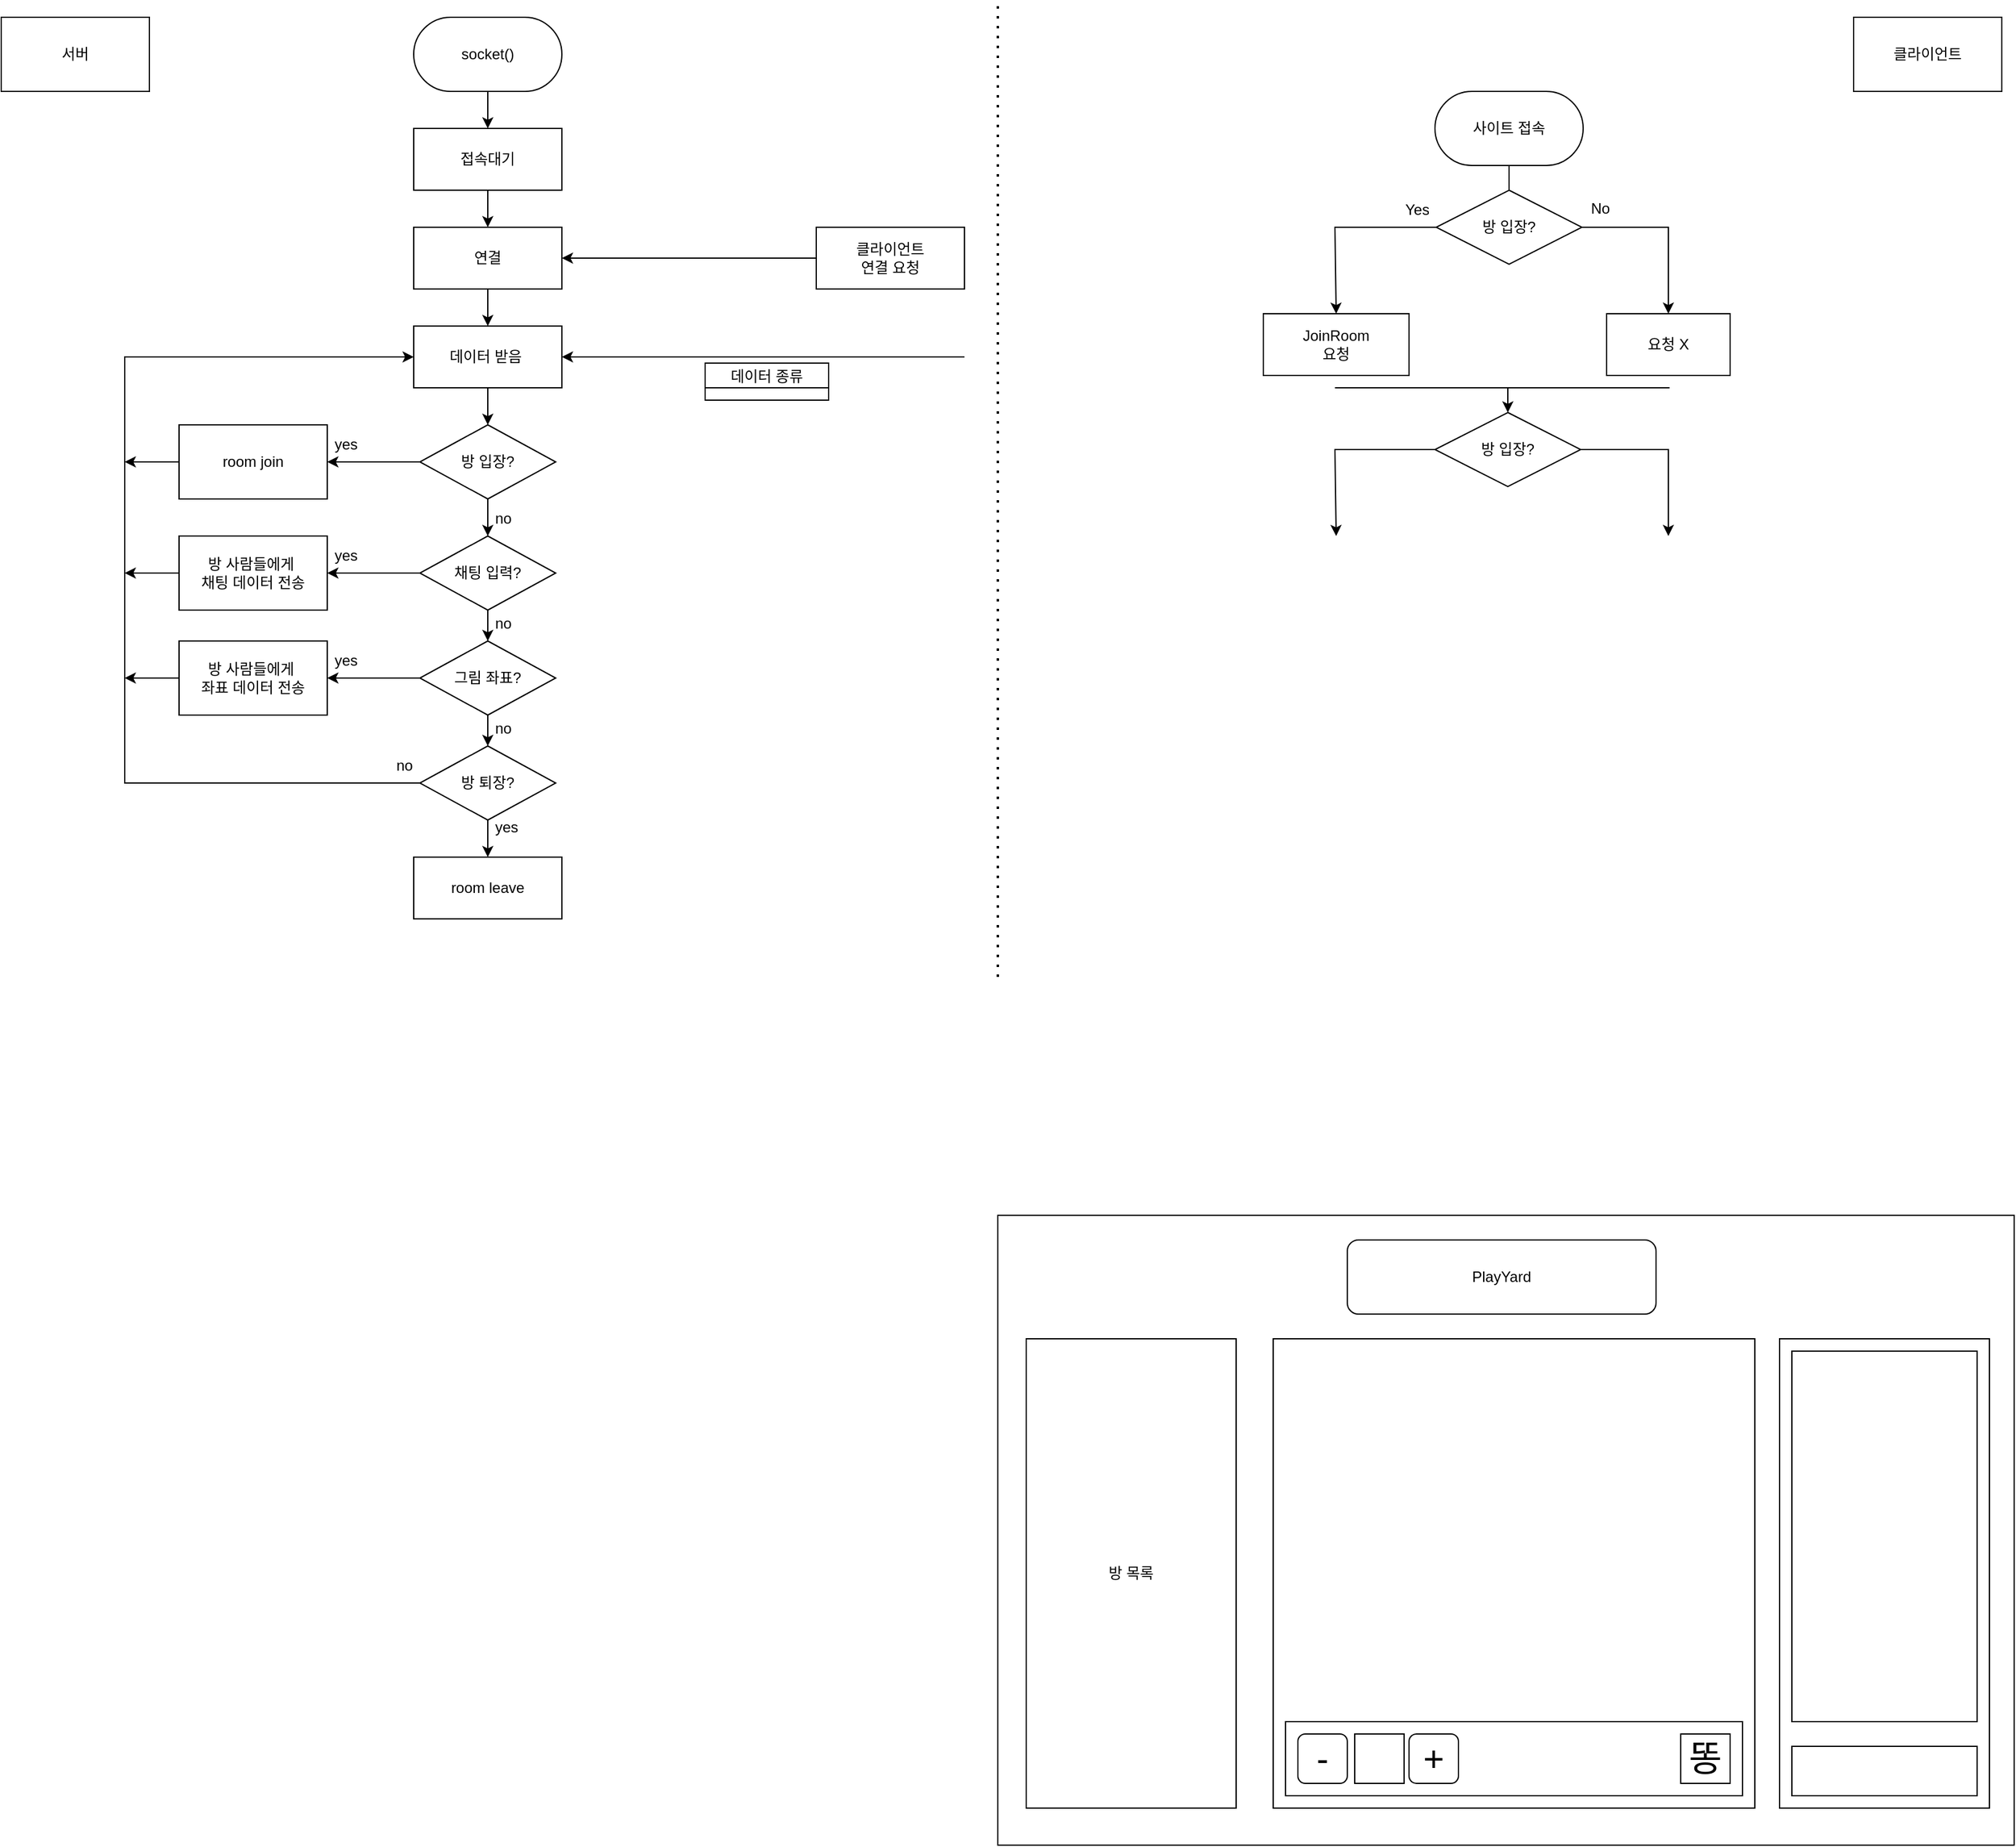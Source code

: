 <mxfile version="20.0.3" type="github">
  <diagram id="WoUSKYyLAS6QP5xmDLaz" name="Page-1">
    <mxGraphModel dx="1422" dy="762" grid="1" gridSize="10" guides="1" tooltips="1" connect="1" arrows="1" fold="1" page="1" pageScale="1" pageWidth="827" pageHeight="1169" math="0" shadow="0">
      <root>
        <mxCell id="0" />
        <mxCell id="1" parent="0" />
        <mxCell id="NI60vL5AaP7EO7W3eIKq-2" value="서버" style="rounded=0;whiteSpace=wrap;html=1;" parent="1" vertex="1">
          <mxGeometry x="20" y="20" width="120" height="60" as="geometry" />
        </mxCell>
        <mxCell id="NI60vL5AaP7EO7W3eIKq-3" value="클라이언트" style="rounded=0;whiteSpace=wrap;html=1;" parent="1" vertex="1">
          <mxGeometry x="1520" y="20" width="120" height="60" as="geometry" />
        </mxCell>
        <mxCell id="NI60vL5AaP7EO7W3eIKq-4" value="" style="endArrow=none;dashed=1;html=1;dashPattern=1 3;strokeWidth=2;rounded=0;" parent="1" edge="1">
          <mxGeometry width="50" height="50" relative="1" as="geometry">
            <mxPoint x="827" y="797" as="sourcePoint" />
            <mxPoint x="827" y="7" as="targetPoint" />
          </mxGeometry>
        </mxCell>
        <mxCell id="NI60vL5AaP7EO7W3eIKq-7" value="" style="rounded=0;whiteSpace=wrap;html=1;" parent="1" vertex="1">
          <mxGeometry x="827" y="990" width="823" height="510" as="geometry" />
        </mxCell>
        <mxCell id="NI60vL5AaP7EO7W3eIKq-8" value="" style="rounded=0;whiteSpace=wrap;html=1;" parent="1" vertex="1">
          <mxGeometry x="1050" y="1090" width="390" height="380" as="geometry" />
        </mxCell>
        <mxCell id="NI60vL5AaP7EO7W3eIKq-10" value="방 목록" style="rounded=0;whiteSpace=wrap;html=1;" parent="1" vertex="1">
          <mxGeometry x="850" y="1090" width="170" height="380" as="geometry" />
        </mxCell>
        <mxCell id="NI60vL5AaP7EO7W3eIKq-11" value="" style="rounded=0;whiteSpace=wrap;html=1;" parent="1" vertex="1">
          <mxGeometry x="1460" y="1090" width="170" height="380" as="geometry" />
        </mxCell>
        <mxCell id="NI60vL5AaP7EO7W3eIKq-12" value="PlayYard" style="rounded=1;whiteSpace=wrap;html=1;" parent="1" vertex="1">
          <mxGeometry x="1110" y="1010" width="250" height="60" as="geometry" />
        </mxCell>
        <mxCell id="NI60vL5AaP7EO7W3eIKq-13" value="" style="rounded=0;whiteSpace=wrap;html=1;" parent="1" vertex="1">
          <mxGeometry x="1060" y="1400" width="370" height="60" as="geometry" />
        </mxCell>
        <mxCell id="NI60vL5AaP7EO7W3eIKq-14" value="&lt;font style=&quot;font-size: 29px;&quot;&gt;-&lt;/font&gt;" style="rounded=1;whiteSpace=wrap;html=1;" parent="1" vertex="1">
          <mxGeometry x="1070" y="1410" width="40" height="40" as="geometry" />
        </mxCell>
        <mxCell id="NI60vL5AaP7EO7W3eIKq-15" value="&lt;font style=&quot;font-size: 29px;&quot;&gt;+&lt;/font&gt;" style="rounded=1;whiteSpace=wrap;html=1;" parent="1" vertex="1">
          <mxGeometry x="1160" y="1410" width="40" height="40" as="geometry" />
        </mxCell>
        <mxCell id="NI60vL5AaP7EO7W3eIKq-16" value="" style="whiteSpace=wrap;html=1;aspect=fixed;fontSize=29;" parent="1" vertex="1">
          <mxGeometry x="1116" y="1410" width="40" height="40" as="geometry" />
        </mxCell>
        <mxCell id="NI60vL5AaP7EO7W3eIKq-17" value="똥" style="whiteSpace=wrap;html=1;aspect=fixed;fontSize=29;" parent="1" vertex="1">
          <mxGeometry x="1380" y="1410" width="40" height="40" as="geometry" />
        </mxCell>
        <mxCell id="NI60vL5AaP7EO7W3eIKq-18" value="" style="rounded=0;whiteSpace=wrap;html=1;fontSize=29;" parent="1" vertex="1">
          <mxGeometry x="1470" y="1420" width="150" height="40" as="geometry" />
        </mxCell>
        <mxCell id="NI60vL5AaP7EO7W3eIKq-19" value="" style="rounded=0;whiteSpace=wrap;html=1;fontSize=29;" parent="1" vertex="1">
          <mxGeometry x="1470" y="1100" width="150" height="300" as="geometry" />
        </mxCell>
        <mxCell id="1nU0iJgryQsgc_WQuSYV-8" value="" style="edgeStyle=orthogonalEdgeStyle;rounded=0;orthogonalLoop=1;jettySize=auto;html=1;" parent="1" source="1nU0iJgryQsgc_WQuSYV-4" target="1nU0iJgryQsgc_WQuSYV-7" edge="1">
          <mxGeometry relative="1" as="geometry" />
        </mxCell>
        <mxCell id="eC7-E6hgbhm-13LzCk_F-1" value="사이트 접속" style="rounded=1;whiteSpace=wrap;html=1;arcSize=50;" parent="1" vertex="1">
          <mxGeometry x="1181" y="80" width="120" height="60" as="geometry" />
        </mxCell>
        <mxCell id="1nU0iJgryQsgc_WQuSYV-4" value="socket()" style="rounded=1;whiteSpace=wrap;html=1;arcSize=50;" parent="1" vertex="1">
          <mxGeometry x="354" y="20" width="120" height="60" as="geometry" />
        </mxCell>
        <mxCell id="eC7-E6hgbhm-13LzCk_F-4" value="" style="endArrow=none;html=1;rounded=0;entryX=0.5;entryY=1;entryDx=0;entryDy=0;" parent="1" target="eC7-E6hgbhm-13LzCk_F-1" edge="1">
          <mxGeometry width="50" height="50" relative="1" as="geometry">
            <mxPoint x="1241" y="160" as="sourcePoint" />
            <mxPoint x="1280" y="190" as="targetPoint" />
          </mxGeometry>
        </mxCell>
        <mxCell id="1nU0iJgryQsgc_WQuSYV-10" value="" style="edgeStyle=orthogonalEdgeStyle;rounded=0;orthogonalLoop=1;jettySize=auto;html=1;" parent="1" source="1nU0iJgryQsgc_WQuSYV-7" target="1nU0iJgryQsgc_WQuSYV-9" edge="1">
          <mxGeometry relative="1" as="geometry" />
        </mxCell>
        <mxCell id="eC7-E6hgbhm-13LzCk_F-7" value="방 입장?" style="rhombus;whiteSpace=wrap;html=1;" parent="1" vertex="1">
          <mxGeometry x="1182" y="160" width="118" height="60" as="geometry" />
        </mxCell>
        <mxCell id="1nU0iJgryQsgc_WQuSYV-7" value="접속대기" style="rounded=1;whiteSpace=wrap;html=1;arcSize=0;" parent="1" vertex="1">
          <mxGeometry x="354" y="110" width="120" height="50" as="geometry" />
        </mxCell>
        <mxCell id="eC7-E6hgbhm-13LzCk_F-8" value="" style="endArrow=classic;html=1;rounded=0;exitX=0;exitY=0.5;exitDx=0;exitDy=0;entryX=0.5;entryY=0;entryDx=0;entryDy=0;" parent="1" source="eC7-E6hgbhm-13LzCk_F-7" edge="1" target="eC7-E6hgbhm-13LzCk_F-11">
          <mxGeometry width="50" height="50" relative="1" as="geometry">
            <mxPoint x="1230" y="320" as="sourcePoint" />
            <mxPoint x="1240" y="260" as="targetPoint" />
            <Array as="points">
              <mxPoint x="1100" y="190" />
            </Array>
          </mxGeometry>
        </mxCell>
        <mxCell id="1nU0iJgryQsgc_WQuSYV-14" value="" style="edgeStyle=orthogonalEdgeStyle;rounded=0;orthogonalLoop=1;jettySize=auto;html=1;" parent="1" source="1nU0iJgryQsgc_WQuSYV-9" target="1nU0iJgryQsgc_WQuSYV-13" edge="1">
          <mxGeometry relative="1" as="geometry" />
        </mxCell>
        <mxCell id="1nU0iJgryQsgc_WQuSYV-9" value="연결" style="whiteSpace=wrap;html=1;rounded=1;arcSize=0;" parent="1" vertex="1">
          <mxGeometry x="354" y="190" width="120" height="50" as="geometry" />
        </mxCell>
        <mxCell id="eC7-E6hgbhm-13LzCk_F-11" value="JoinRoom&lt;br&gt;요청" style="rounded=0;whiteSpace=wrap;html=1;" parent="1" vertex="1">
          <mxGeometry x="1042" y="260" width="118" height="50" as="geometry" />
        </mxCell>
        <mxCell id="1nU0iJgryQsgc_WQuSYV-11" value="" style="endArrow=classic;html=1;rounded=0;entryX=1;entryY=0.5;entryDx=0;entryDy=0;" parent="1" target="1nU0iJgryQsgc_WQuSYV-9" edge="1">
          <mxGeometry width="50" height="50" relative="1" as="geometry">
            <mxPoint x="680" y="215" as="sourcePoint" />
            <mxPoint x="420" y="260" as="targetPoint" />
          </mxGeometry>
        </mxCell>
        <mxCell id="eC7-E6hgbhm-13LzCk_F-14" value="Yes" style="text;strokeColor=none;fillColor=none;align=left;verticalAlign=middle;spacingLeft=4;spacingRight=4;overflow=hidden;points=[[0,0.5],[1,0.5]];portConstraint=eastwest;rotatable=0;" parent="1" vertex="1">
          <mxGeometry x="1151" y="160" width="30" height="30" as="geometry" />
        </mxCell>
        <mxCell id="eC7-E6hgbhm-13LzCk_F-15" value="No" style="text;html=1;strokeColor=none;fillColor=none;align=center;verticalAlign=middle;whiteSpace=wrap;rounded=0;" parent="1" vertex="1">
          <mxGeometry x="1300" y="160" width="30" height="30" as="geometry" />
        </mxCell>
        <mxCell id="1nU0iJgryQsgc_WQuSYV-34" value="" style="edgeStyle=orthogonalEdgeStyle;rounded=0;orthogonalLoop=1;jettySize=auto;html=1;" parent="1" source="1nU0iJgryQsgc_WQuSYV-13" target="1nU0iJgryQsgc_WQuSYV-33" edge="1">
          <mxGeometry relative="1" as="geometry" />
        </mxCell>
        <mxCell id="1nU0iJgryQsgc_WQuSYV-13" value="데이터 받음&amp;nbsp;" style="whiteSpace=wrap;html=1;rounded=1;arcSize=0;" parent="1" vertex="1">
          <mxGeometry x="354" y="270" width="120" height="50" as="geometry" />
        </mxCell>
        <mxCell id="1nU0iJgryQsgc_WQuSYV-15" value="" style="endArrow=classic;html=1;rounded=0;entryX=1;entryY=0.5;entryDx=0;entryDy=0;" parent="1" target="1nU0iJgryQsgc_WQuSYV-13" edge="1">
          <mxGeometry width="50" height="50" relative="1" as="geometry">
            <mxPoint x="800" y="295" as="sourcePoint" />
            <mxPoint x="420" y="260" as="targetPoint" />
          </mxGeometry>
        </mxCell>
        <mxCell id="1nU0iJgryQsgc_WQuSYV-19" value="데이터 종류" style="swimlane;fontStyle=0;childLayout=stackLayout;horizontal=1;startSize=20;horizontalStack=0;resizeParent=1;resizeParentMax=0;resizeLast=0;collapsible=1;marginBottom=0;" parent="1" vertex="1" collapsed="1">
          <mxGeometry x="590" y="300" width="100" height="30" as="geometry">
            <mxRectangle x="590" y="300" width="140" height="140" as="alternateBounds" />
          </mxGeometry>
        </mxCell>
        <mxCell id="1nU0iJgryQsgc_WQuSYV-20" value="방 입장 " style="text;strokeColor=none;fillColor=none;align=left;verticalAlign=middle;spacingLeft=4;spacingRight=4;overflow=hidden;points=[[0,0.5],[1,0.5]];portConstraint=eastwest;rotatable=0;" parent="1nU0iJgryQsgc_WQuSYV-19" vertex="1">
          <mxGeometry y="20" width="140" height="30" as="geometry" />
        </mxCell>
        <mxCell id="1nU0iJgryQsgc_WQuSYV-21" value="채팅 입력" style="text;strokeColor=none;fillColor=none;align=left;verticalAlign=middle;spacingLeft=4;spacingRight=4;overflow=hidden;points=[[0,0.5],[1,0.5]];portConstraint=eastwest;rotatable=0;" parent="1nU0iJgryQsgc_WQuSYV-19" vertex="1">
          <mxGeometry y="50" width="140" height="30" as="geometry" />
        </mxCell>
        <mxCell id="1nU0iJgryQsgc_WQuSYV-22" value="그림 좌표" style="text;strokeColor=none;fillColor=none;align=left;verticalAlign=middle;spacingLeft=4;spacingRight=4;overflow=hidden;points=[[0,0.5],[1,0.5]];portConstraint=eastwest;rotatable=0;" parent="1nU0iJgryQsgc_WQuSYV-19" vertex="1">
          <mxGeometry y="80" width="140" height="30" as="geometry" />
        </mxCell>
        <mxCell id="1nU0iJgryQsgc_WQuSYV-29" value="방 퇴장" style="text;strokeColor=none;fillColor=none;align=left;verticalAlign=middle;spacingLeft=4;spacingRight=4;overflow=hidden;points=[[0,0.5],[1,0.5]];portConstraint=eastwest;rotatable=0;" parent="1nU0iJgryQsgc_WQuSYV-19" vertex="1">
          <mxGeometry y="110" width="140" height="30" as="geometry" />
        </mxCell>
        <mxCell id="1nU0iJgryQsgc_WQuSYV-37" value="" style="edgeStyle=orthogonalEdgeStyle;rounded=0;orthogonalLoop=1;jettySize=auto;html=1;" edge="1" parent="1" source="1nU0iJgryQsgc_WQuSYV-33" target="1nU0iJgryQsgc_WQuSYV-36">
          <mxGeometry relative="1" as="geometry" />
        </mxCell>
        <mxCell id="1nU0iJgryQsgc_WQuSYV-40" value="" style="edgeStyle=orthogonalEdgeStyle;rounded=0;orthogonalLoop=1;jettySize=auto;html=1;" edge="1" parent="1" source="1nU0iJgryQsgc_WQuSYV-33" target="1nU0iJgryQsgc_WQuSYV-39">
          <mxGeometry relative="1" as="geometry" />
        </mxCell>
        <mxCell id="1nU0iJgryQsgc_WQuSYV-33" value="방 입장?" style="rhombus;whiteSpace=wrap;html=1;rounded=1;arcSize=0;" parent="1" vertex="1">
          <mxGeometry x="359" y="350" width="110" height="60" as="geometry" />
        </mxCell>
        <mxCell id="z7oYP6aFVALT8as85rb3-2" value="" style="endArrow=classic;html=1;rounded=0;exitX=1;exitY=0.5;exitDx=0;exitDy=0;entryX=0.5;entryY=0;entryDx=0;entryDy=0;" edge="1" parent="1" source="eC7-E6hgbhm-13LzCk_F-7" target="z7oYP6aFVALT8as85rb3-3">
          <mxGeometry width="50" height="50" relative="1" as="geometry">
            <mxPoint x="1251" y="230" as="sourcePoint" />
            <mxPoint x="1340" y="190" as="targetPoint" />
            <Array as="points">
              <mxPoint x="1370" y="190" />
            </Array>
          </mxGeometry>
        </mxCell>
        <mxCell id="1nU0iJgryQsgc_WQuSYV-35" value="클라이언트&lt;br&gt;연결 요청" style="rounded=0;whiteSpace=wrap;html=1;" vertex="1" parent="1">
          <mxGeometry x="680" y="190" width="120" height="50" as="geometry" />
        </mxCell>
        <mxCell id="z7oYP6aFVALT8as85rb3-3" value="요청 X" style="rounded=0;whiteSpace=wrap;html=1;" vertex="1" parent="1">
          <mxGeometry x="1320" y="260" width="100" height="50" as="geometry" />
        </mxCell>
        <mxCell id="1nU0iJgryQsgc_WQuSYV-36" value="room join" style="whiteSpace=wrap;html=1;rounded=1;arcSize=0;" vertex="1" parent="1">
          <mxGeometry x="164" y="350" width="120" height="60" as="geometry" />
        </mxCell>
        <mxCell id="z7oYP6aFVALT8as85rb3-6" value="방 입장?" style="rhombus;whiteSpace=wrap;html=1;" vertex="1" parent="1">
          <mxGeometry x="1181" y="340" width="118" height="60" as="geometry" />
        </mxCell>
        <mxCell id="1nU0iJgryQsgc_WQuSYV-38" value="yes" style="text;strokeColor=none;fillColor=none;align=left;verticalAlign=middle;spacingLeft=4;spacingRight=4;overflow=hidden;points=[[0,0.5],[1,0.5]];portConstraint=eastwest;rotatable=0;" vertex="1" parent="1">
          <mxGeometry x="284" y="350" width="80" height="30" as="geometry" />
        </mxCell>
        <mxCell id="z7oYP6aFVALT8as85rb3-7" value="" style="endArrow=classic;html=1;rounded=0;exitX=1;exitY=0.5;exitDx=0;exitDy=0;" edge="1" parent="1" source="z7oYP6aFVALT8as85rb3-6">
          <mxGeometry width="50" height="50" relative="1" as="geometry">
            <mxPoint x="1310" y="200" as="sourcePoint" />
            <mxPoint x="1370" y="440" as="targetPoint" />
            <Array as="points">
              <mxPoint x="1370" y="370" />
            </Array>
          </mxGeometry>
        </mxCell>
        <mxCell id="1nU0iJgryQsgc_WQuSYV-43" value="" style="edgeStyle=orthogonalEdgeStyle;rounded=0;orthogonalLoop=1;jettySize=auto;html=1;" edge="1" parent="1" source="1nU0iJgryQsgc_WQuSYV-39" target="1nU0iJgryQsgc_WQuSYV-42">
          <mxGeometry relative="1" as="geometry" />
        </mxCell>
        <mxCell id="z7oYP6aFVALT8as85rb3-8" value="" style="endArrow=classic;html=1;rounded=0;exitX=0;exitY=0.5;exitDx=0;exitDy=0;entryX=0.5;entryY=0;entryDx=0;entryDy=0;" edge="1" parent="1">
          <mxGeometry width="50" height="50" relative="1" as="geometry">
            <mxPoint x="1182" y="370" as="sourcePoint" />
            <mxPoint x="1101" y="440" as="targetPoint" />
            <Array as="points">
              <mxPoint x="1100" y="370" />
            </Array>
          </mxGeometry>
        </mxCell>
        <mxCell id="1nU0iJgryQsgc_WQuSYV-54" value="" style="edgeStyle=orthogonalEdgeStyle;rounded=0;orthogonalLoop=1;jettySize=auto;html=1;" edge="1" parent="1" source="1nU0iJgryQsgc_WQuSYV-39" target="1nU0iJgryQsgc_WQuSYV-53">
          <mxGeometry relative="1" as="geometry" />
        </mxCell>
        <mxCell id="z7oYP6aFVALT8as85rb3-9" value="" style="endArrow=none;html=1;rounded=0;" edge="1" parent="1">
          <mxGeometry width="50" height="50" relative="1" as="geometry">
            <mxPoint x="1111" y="320" as="sourcePoint" />
            <mxPoint x="1371" y="320" as="targetPoint" />
          </mxGeometry>
        </mxCell>
        <mxCell id="1nU0iJgryQsgc_WQuSYV-39" value="채팅 입력?" style="rhombus;whiteSpace=wrap;html=1;rounded=1;arcSize=0;" vertex="1" parent="1">
          <mxGeometry x="359" y="440" width="110" height="60" as="geometry" />
        </mxCell>
        <mxCell id="z7oYP6aFVALT8as85rb3-10" value="" style="endArrow=classic;html=1;rounded=0;entryX=0.5;entryY=0;entryDx=0;entryDy=0;" edge="1" parent="1" target="z7oYP6aFVALT8as85rb3-6">
          <mxGeometry width="50" height="50" relative="1" as="geometry">
            <mxPoint x="1240" y="320" as="sourcePoint" />
            <mxPoint x="1170" y="270" as="targetPoint" />
          </mxGeometry>
        </mxCell>
        <mxCell id="1nU0iJgryQsgc_WQuSYV-41" value="no" style="text;strokeColor=none;fillColor=none;align=left;verticalAlign=middle;spacingLeft=4;spacingRight=4;overflow=hidden;points=[[0,0.5],[1,0.5]];portConstraint=eastwest;rotatable=0;" vertex="1" parent="1">
          <mxGeometry x="414" y="410" width="80" height="30" as="geometry" />
        </mxCell>
        <mxCell id="z7oYP6aFVALT8as85rb3-11" value="" style="endArrow=none;html=1;rounded=0;" edge="1" parent="1">
          <mxGeometry width="50" height="50" relative="1" as="geometry">
            <mxPoint x="1100" y="320" as="sourcePoint" />
            <mxPoint x="1371" y="320" as="targetPoint" />
          </mxGeometry>
        </mxCell>
        <mxCell id="1nU0iJgryQsgc_WQuSYV-45" value="" style="edgeStyle=orthogonalEdgeStyle;rounded=0;orthogonalLoop=1;jettySize=auto;html=1;" edge="1" parent="1" source="1nU0iJgryQsgc_WQuSYV-42" target="1nU0iJgryQsgc_WQuSYV-44">
          <mxGeometry relative="1" as="geometry" />
        </mxCell>
        <mxCell id="1nU0iJgryQsgc_WQuSYV-56" value="" style="edgeStyle=orthogonalEdgeStyle;rounded=0;orthogonalLoop=1;jettySize=auto;html=1;" edge="1" parent="1" source="1nU0iJgryQsgc_WQuSYV-42" target="1nU0iJgryQsgc_WQuSYV-55">
          <mxGeometry relative="1" as="geometry" />
        </mxCell>
        <mxCell id="1nU0iJgryQsgc_WQuSYV-42" value="그림 좌표?" style="rhombus;whiteSpace=wrap;html=1;rounded=1;arcSize=0;" vertex="1" parent="1">
          <mxGeometry x="359" y="525" width="110" height="60" as="geometry" />
        </mxCell>
        <mxCell id="1nU0iJgryQsgc_WQuSYV-49" value="" style="edgeStyle=orthogonalEdgeStyle;rounded=0;orthogonalLoop=1;jettySize=auto;html=1;" edge="1" parent="1" source="1nU0iJgryQsgc_WQuSYV-44" target="1nU0iJgryQsgc_WQuSYV-48">
          <mxGeometry relative="1" as="geometry" />
        </mxCell>
        <mxCell id="1nU0iJgryQsgc_WQuSYV-44" value="방 퇴장?" style="rhombus;whiteSpace=wrap;html=1;rounded=1;arcSize=0;" vertex="1" parent="1">
          <mxGeometry x="359" y="610" width="110" height="60" as="geometry" />
        </mxCell>
        <mxCell id="1nU0iJgryQsgc_WQuSYV-46" value="no" style="text;strokeColor=none;fillColor=none;align=left;verticalAlign=middle;spacingLeft=4;spacingRight=4;overflow=hidden;points=[[0,0.5],[1,0.5]];portConstraint=eastwest;rotatable=0;" vertex="1" parent="1">
          <mxGeometry x="414" y="495" width="80" height="30" as="geometry" />
        </mxCell>
        <mxCell id="1nU0iJgryQsgc_WQuSYV-47" value="no" style="text;strokeColor=none;fillColor=none;align=left;verticalAlign=middle;spacingLeft=4;spacingRight=4;overflow=hidden;points=[[0,0.5],[1,0.5]];portConstraint=eastwest;rotatable=0;" vertex="1" parent="1">
          <mxGeometry x="414" y="580" width="80" height="30" as="geometry" />
        </mxCell>
        <mxCell id="1nU0iJgryQsgc_WQuSYV-48" value="room leave" style="whiteSpace=wrap;html=1;rounded=1;arcSize=0;" vertex="1" parent="1">
          <mxGeometry x="354" y="700" width="120" height="50" as="geometry" />
        </mxCell>
        <mxCell id="1nU0iJgryQsgc_WQuSYV-50" value="" style="endArrow=classic;html=1;rounded=0;exitX=0;exitY=0.5;exitDx=0;exitDy=0;entryX=0;entryY=0.5;entryDx=0;entryDy=0;" edge="1" parent="1" source="1nU0iJgryQsgc_WQuSYV-44" target="1nU0iJgryQsgc_WQuSYV-13">
          <mxGeometry width="50" height="50" relative="1" as="geometry">
            <mxPoint x="370" y="520" as="sourcePoint" />
            <mxPoint x="120" y="290" as="targetPoint" />
            <Array as="points">
              <mxPoint x="120" y="640" />
              <mxPoint x="120" y="295" />
            </Array>
          </mxGeometry>
        </mxCell>
        <mxCell id="1nU0iJgryQsgc_WQuSYV-51" value="no" style="text;strokeColor=none;fillColor=none;align=left;verticalAlign=middle;spacingLeft=4;spacingRight=4;overflow=hidden;points=[[0,0.5],[1,0.5]];portConstraint=eastwest;rotatable=0;" vertex="1" parent="1">
          <mxGeometry x="334" y="610" width="80" height="30" as="geometry" />
        </mxCell>
        <mxCell id="1nU0iJgryQsgc_WQuSYV-52" value="yes" style="text;strokeColor=none;fillColor=none;align=left;verticalAlign=middle;spacingLeft=4;spacingRight=4;overflow=hidden;points=[[0,0.5],[1,0.5]];portConstraint=eastwest;rotatable=0;" vertex="1" parent="1">
          <mxGeometry x="414" y="660" width="80" height="30" as="geometry" />
        </mxCell>
        <mxCell id="1nU0iJgryQsgc_WQuSYV-53" value="방 사람들에게&amp;nbsp;&lt;br&gt;채팅 데이터 전송" style="whiteSpace=wrap;html=1;rounded=1;arcSize=0;" vertex="1" parent="1">
          <mxGeometry x="164" y="440" width="120" height="60" as="geometry" />
        </mxCell>
        <mxCell id="1nU0iJgryQsgc_WQuSYV-55" value="방 사람들에게&amp;nbsp;&lt;br&gt;좌표 데이터 전송" style="whiteSpace=wrap;html=1;rounded=1;arcSize=0;" vertex="1" parent="1">
          <mxGeometry x="164" y="525" width="120" height="60" as="geometry" />
        </mxCell>
        <mxCell id="1nU0iJgryQsgc_WQuSYV-57" value="yes" style="text;strokeColor=none;fillColor=none;align=left;verticalAlign=middle;spacingLeft=4;spacingRight=4;overflow=hidden;points=[[0,0.5],[1,0.5]];portConstraint=eastwest;rotatable=0;" vertex="1" parent="1">
          <mxGeometry x="284" y="440" width="80" height="30" as="geometry" />
        </mxCell>
        <mxCell id="1nU0iJgryQsgc_WQuSYV-58" value="yes" style="text;strokeColor=none;fillColor=none;align=left;verticalAlign=middle;spacingLeft=4;spacingRight=4;overflow=hidden;points=[[0,0.5],[1,0.5]];portConstraint=eastwest;rotatable=0;" vertex="1" parent="1">
          <mxGeometry x="284" y="525" width="80" height="30" as="geometry" />
        </mxCell>
        <mxCell id="1nU0iJgryQsgc_WQuSYV-59" value="" style="endArrow=classic;html=1;rounded=0;exitX=0;exitY=0.5;exitDx=0;exitDy=0;" edge="1" parent="1" source="1nU0iJgryQsgc_WQuSYV-55">
          <mxGeometry width="50" height="50" relative="1" as="geometry">
            <mxPoint x="160" y="560" as="sourcePoint" />
            <mxPoint x="120" y="555" as="targetPoint" />
          </mxGeometry>
        </mxCell>
        <mxCell id="1nU0iJgryQsgc_WQuSYV-60" value="" style="endArrow=classic;html=1;rounded=0;exitX=0;exitY=0.5;exitDx=0;exitDy=0;" edge="1" parent="1" source="1nU0iJgryQsgc_WQuSYV-53">
          <mxGeometry width="50" height="50" relative="1" as="geometry">
            <mxPoint x="430" y="510" as="sourcePoint" />
            <mxPoint x="120" y="470" as="targetPoint" />
          </mxGeometry>
        </mxCell>
        <mxCell id="1nU0iJgryQsgc_WQuSYV-61" value="" style="endArrow=classic;html=1;rounded=0;exitX=0;exitY=0.5;exitDx=0;exitDy=0;" edge="1" parent="1" source="1nU0iJgryQsgc_WQuSYV-36">
          <mxGeometry width="50" height="50" relative="1" as="geometry">
            <mxPoint x="430" y="510" as="sourcePoint" />
            <mxPoint x="120" y="380" as="targetPoint" />
          </mxGeometry>
        </mxCell>
      </root>
    </mxGraphModel>
  </diagram>
</mxfile>
